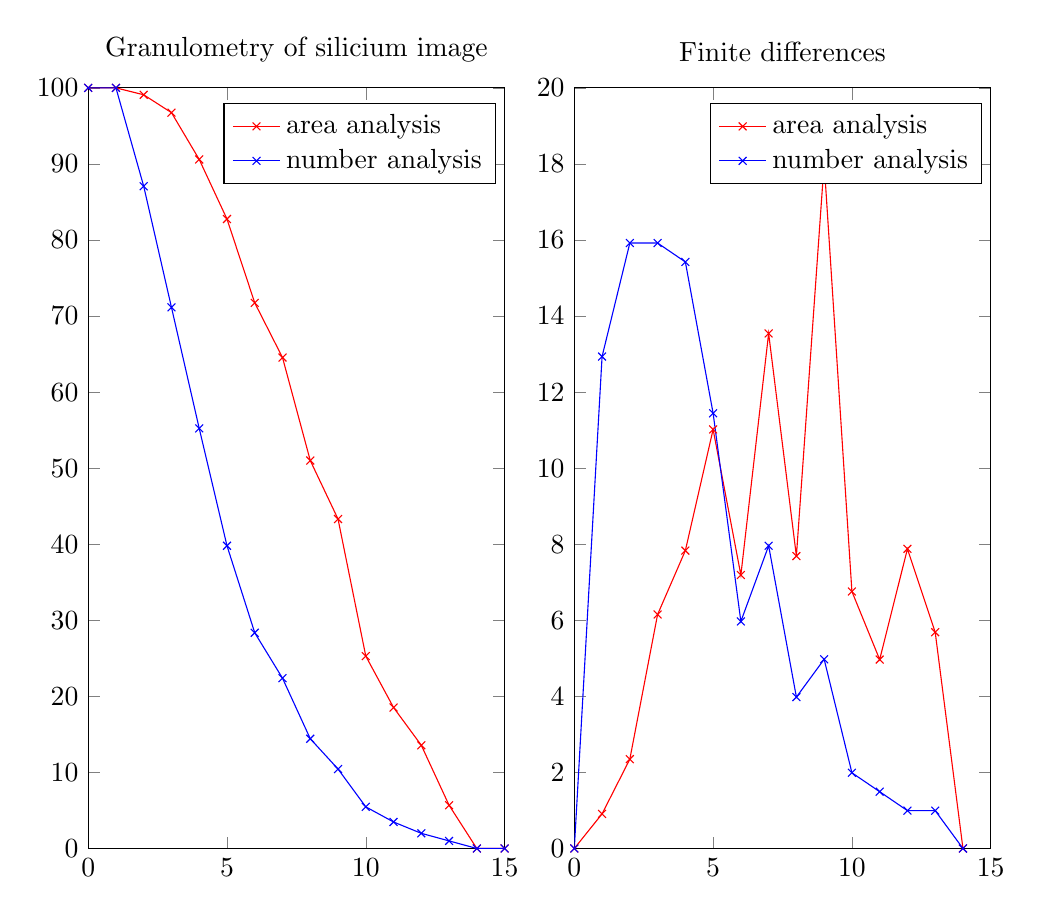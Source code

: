 % This file was created by matlab2tikz v0.4.7 running on MATLAB 8.3.
% Copyright (c) 2008--2014, Nico Schlömer <nico.schloemer@gmail.com>
% All rights reserved.
% Minimal pgfplots version: 1.3
% 
% The latest updates can be retrieved from
%   http://www.mathworks.com/matlabcentral/fileexchange/22022-matlab2tikz
% where you can also make suggestions and rate matlab2tikz.
% 
\begin{tikzpicture}

\begin{axis}[%
width=2.082in,
height=3.803in,
scale only axis,
xmin=0,
xmax=15,
ymin=0,
ymax=100,
name=plot1,
title={Granulometry of silicium image},
legend style={draw=black,fill=white,legend cell align=left}
]
\addplot [color=red,solid,mark=x,mark options={solid}]
  table[row sep=crcr]{%
0	100\\
1	100\\
2	99.09\\
3	96.741\\
4	90.588\\
5	82.755\\
6	71.736\\
7	64.546\\
8	51.003\\
9	43.315\\
10	25.291\\
11	18.534\\
12	13.566\\
13	5.687\\
14	0\\
15	0\\
};
\addlegendentry{area analysis};

\addplot [color=blue,solid,mark=x,mark options={solid}]
  table[row sep=crcr]{%
0	100\\
1	100\\
2	87.065\\
3	71.144\\
4	55.224\\
5	39.801\\
6	28.358\\
7	22.388\\
8	14.428\\
9	10.448\\
10	5.473\\
11	3.483\\
12	1.99\\
13	0.995\\
14	0\\
15	0\\
};
\addlegendentry{number analysis};

\end{axis}

\begin{axis}[%
width=2.082in,
height=3.803in,
scale only axis,
xmin=0,
xmax=15,
ymin=-0,
ymax=20,
at=(plot1.right of south east),
anchor=left of south west,
title={Finite differences},
legend style={draw=black,fill=white,legend cell align=left}
]
\addplot [color=red,solid,mark=x,mark options={solid}]
  table[row sep=crcr]{%
0	-0\\
1	0.91\\
2	2.349\\
3	6.153\\
4	7.833\\
5	11.019\\
6	7.19\\
7	13.543\\
8	7.688\\
9	18.024\\
10	6.757\\
11	4.968\\
12	7.879\\
13	5.687\\
14	-0\\
};
\addlegendentry{area analysis};

\addplot [color=blue,solid,mark=x,mark options={solid}]
  table[row sep=crcr]{%
0	-0\\
1	12.935\\
2	15.92\\
3	15.92\\
4	15.423\\
5	11.443\\
6	5.97\\
7	7.96\\
8	3.98\\
9	4.975\\
10	1.99\\
11	1.493\\
12	0.995\\
13	0.995\\
14	-0\\
};
\addlegendentry{number analysis};

\end{axis}
\end{tikzpicture}%